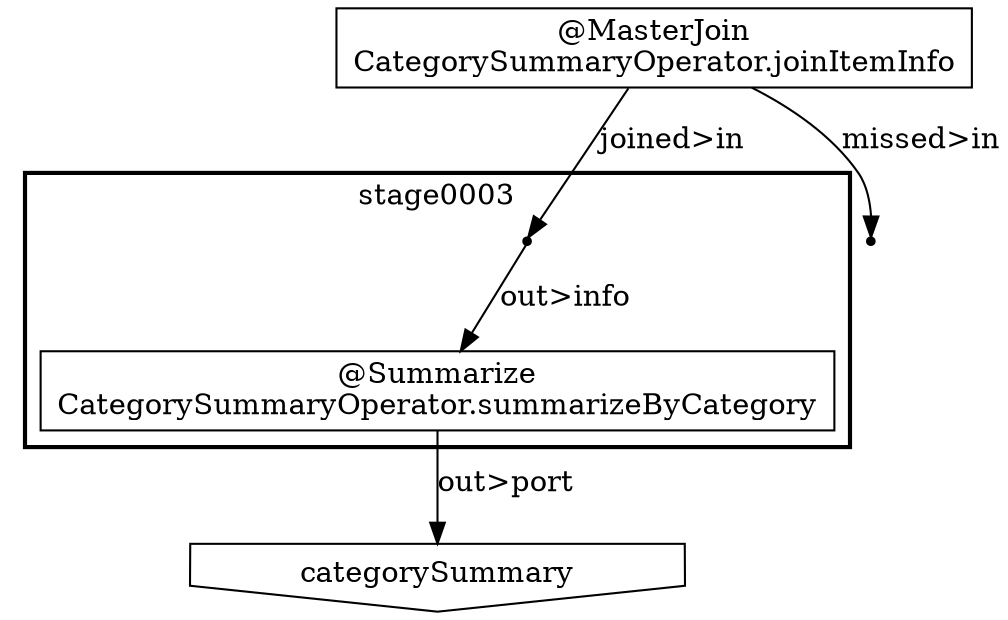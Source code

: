 digraph {
    "fa978f1b-7c44-4f2b-84ca-d19d617be716" [shape=invhouse, label="categorySummary"];
    "c282bf9f-2dd8-45de-b3ac-491ef3cadacc" [shape=box, label="@MasterJoin\nCategorySummaryOperator.joinItemInfo"];
    subgraph "cluster_49b3edb0-f36c-4242-8fb6-4593402fa0ea" {
        label = "stage0003";
        style = bold;
        "310ae518-618f-496b-9135-f92d1dbe27bf" [shape=point];
        "ea40b5e3-3915-4996-8525-8c617ecf6bf3" [shape=box, label="@Summarize\nCategorySummaryOperator.summarizeByCategory"];
    }
    "43004125-2a4b-4ea2-9969-9c96c4d4d92c" [shape=point];
    "c282bf9f-2dd8-45de-b3ac-491ef3cadacc" -> "43004125-2a4b-4ea2-9969-9c96c4d4d92c" [label="missed>in"];
    "c282bf9f-2dd8-45de-b3ac-491ef3cadacc" -> "310ae518-618f-496b-9135-f92d1dbe27bf" [label="joined>in"];
    "310ae518-618f-496b-9135-f92d1dbe27bf" -> "ea40b5e3-3915-4996-8525-8c617ecf6bf3" [label="out>info"];
    "ea40b5e3-3915-4996-8525-8c617ecf6bf3" -> "fa978f1b-7c44-4f2b-84ca-d19d617be716" [label="out>port"];
}
